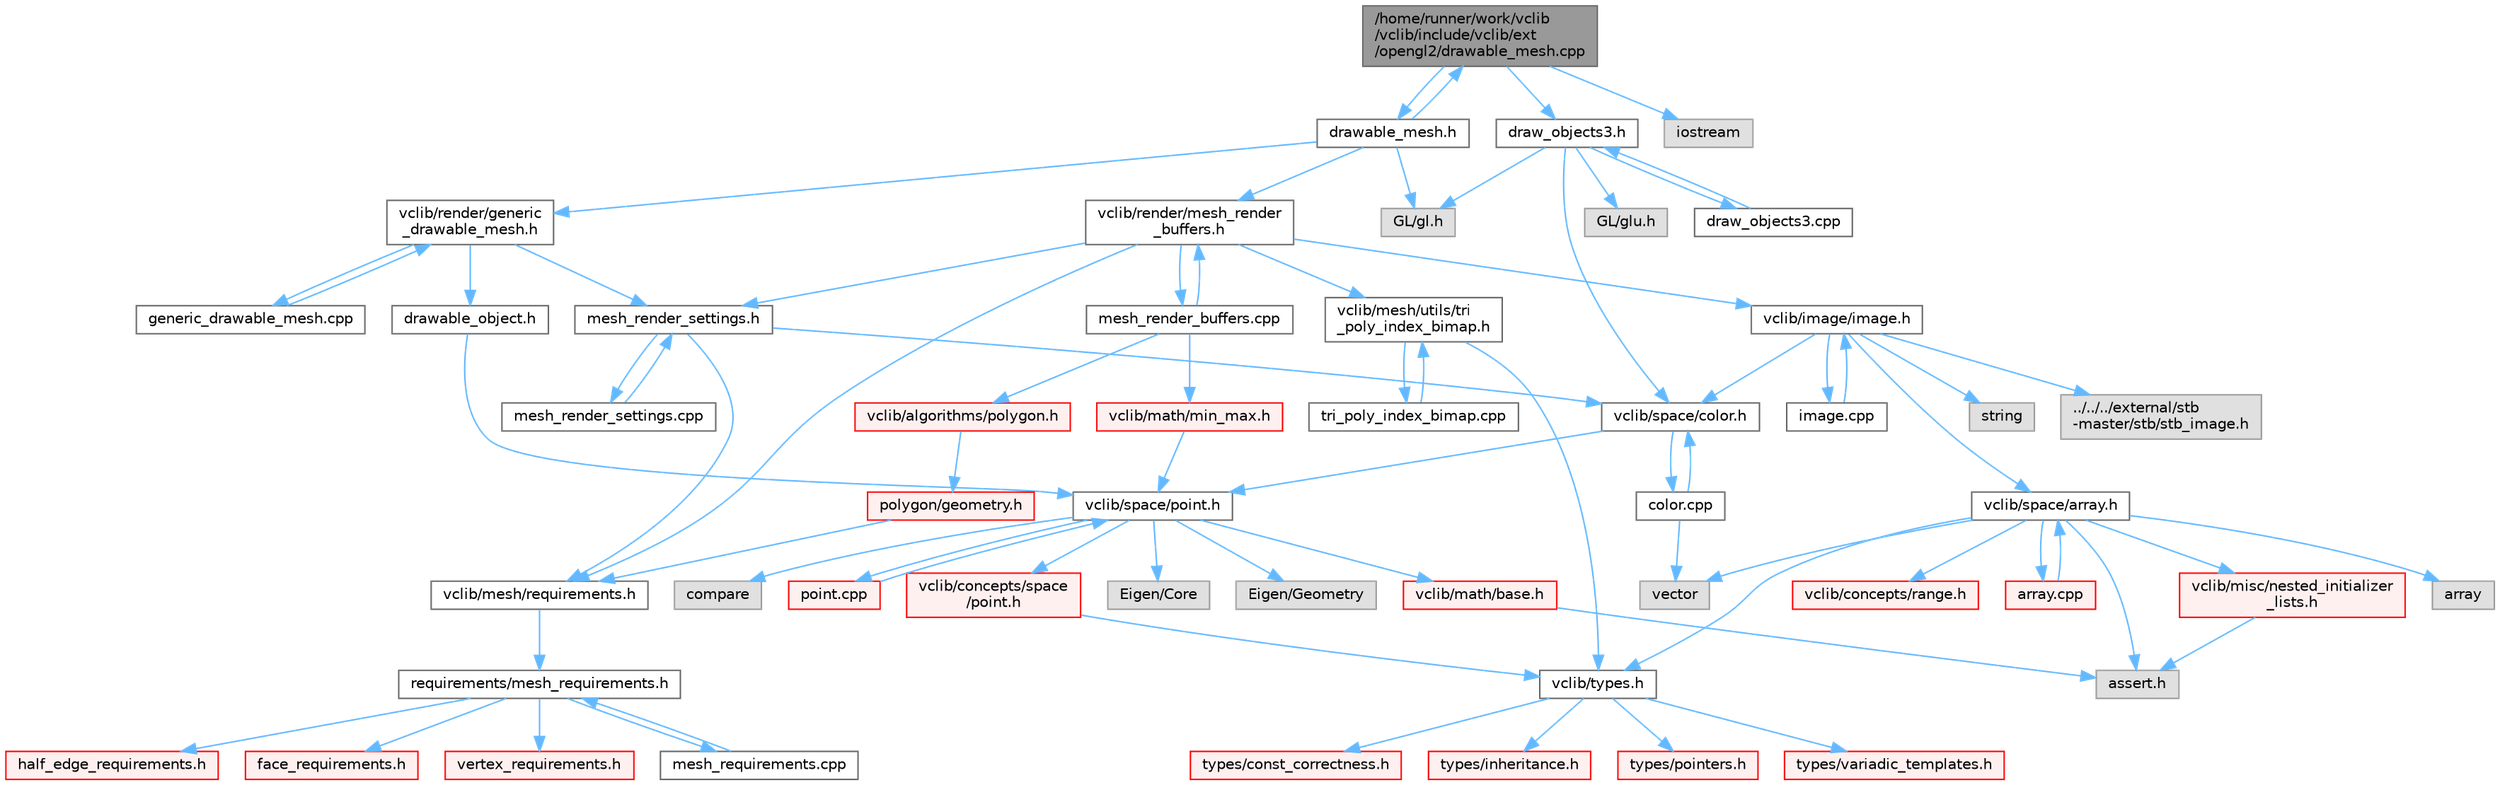 digraph "/home/runner/work/vclib/vclib/include/vclib/ext/opengl2/drawable_mesh.cpp"
{
 // LATEX_PDF_SIZE
  bgcolor="transparent";
  edge [fontname=Helvetica,fontsize=10,labelfontname=Helvetica,labelfontsize=10];
  node [fontname=Helvetica,fontsize=10,shape=box,height=0.2,width=0.4];
  Node1 [label="/home/runner/work/vclib\l/vclib/include/vclib/ext\l/opengl2/drawable_mesh.cpp",height=0.2,width=0.4,color="gray40", fillcolor="grey60", style="filled", fontcolor="black",tooltip=" "];
  Node1 -> Node2 [color="steelblue1",style="solid"];
  Node2 [label="drawable_mesh.h",height=0.2,width=0.4,color="grey40", fillcolor="white", style="filled",URL="$drawable__mesh_8h.html",tooltip=" "];
  Node2 -> Node3 [color="steelblue1",style="solid"];
  Node3 [label="GL/gl.h",height=0.2,width=0.4,color="grey60", fillcolor="#E0E0E0", style="filled",tooltip=" "];
  Node2 -> Node4 [color="steelblue1",style="solid"];
  Node4 [label="vclib/render/generic\l_drawable_mesh.h",height=0.2,width=0.4,color="grey40", fillcolor="white", style="filled",URL="$generic__drawable__mesh_8h.html",tooltip=" "];
  Node4 -> Node5 [color="steelblue1",style="solid"];
  Node5 [label="drawable_object.h",height=0.2,width=0.4,color="grey40", fillcolor="white", style="filled",URL="$drawable__object_8h.html",tooltip=" "];
  Node5 -> Node6 [color="steelblue1",style="solid"];
  Node6 [label="vclib/space/point.h",height=0.2,width=0.4,color="grey40", fillcolor="white", style="filled",URL="$space_2point_8h.html",tooltip=" "];
  Node6 -> Node7 [color="steelblue1",style="solid"];
  Node7 [label="compare",height=0.2,width=0.4,color="grey60", fillcolor="#E0E0E0", style="filled",tooltip=" "];
  Node6 -> Node8 [color="steelblue1",style="solid"];
  Node8 [label="Eigen/Core",height=0.2,width=0.4,color="grey60", fillcolor="#E0E0E0", style="filled",tooltip=" "];
  Node6 -> Node9 [color="steelblue1",style="solid"];
  Node9 [label="Eigen/Geometry",height=0.2,width=0.4,color="grey60", fillcolor="#E0E0E0", style="filled",tooltip=" "];
  Node6 -> Node10 [color="steelblue1",style="solid"];
  Node10 [label="vclib/concepts/space\l/point.h",height=0.2,width=0.4,color="red", fillcolor="#FFF0F0", style="filled",URL="$concepts_2space_2point_8h.html",tooltip=" "];
  Node10 -> Node14 [color="steelblue1",style="solid"];
  Node14 [label="vclib/types.h",height=0.2,width=0.4,color="grey40", fillcolor="white", style="filled",URL="$types_8h.html",tooltip=" "];
  Node14 -> Node15 [color="steelblue1",style="solid"];
  Node15 [label="types/const_correctness.h",height=0.2,width=0.4,color="red", fillcolor="#FFF0F0", style="filled",URL="$types_2const__correctness_8h.html",tooltip=" "];
  Node14 -> Node16 [color="steelblue1",style="solid"];
  Node16 [label="types/inheritance.h",height=0.2,width=0.4,color="red", fillcolor="#FFF0F0", style="filled",URL="$inheritance_8h.html",tooltip=" "];
  Node14 -> Node17 [color="steelblue1",style="solid"];
  Node17 [label="types/pointers.h",height=0.2,width=0.4,color="red", fillcolor="#FFF0F0", style="filled",URL="$types_2pointers_8h.html",tooltip=" "];
  Node14 -> Node18 [color="steelblue1",style="solid"];
  Node18 [label="types/variadic_templates.h",height=0.2,width=0.4,color="red", fillcolor="#FFF0F0", style="filled",URL="$variadic__templates_8h.html",tooltip=" "];
  Node6 -> Node24 [color="steelblue1",style="solid"];
  Node24 [label="vclib/math/base.h",height=0.2,width=0.4,color="red", fillcolor="#FFF0F0", style="filled",URL="$math_2base_8h.html",tooltip=" "];
  Node24 -> Node20 [color="steelblue1",style="solid"];
  Node20 [label="assert.h",height=0.2,width=0.4,color="grey60", fillcolor="#E0E0E0", style="filled",tooltip=" "];
  Node6 -> Node27 [color="steelblue1",style="solid"];
  Node27 [label="point.cpp",height=0.2,width=0.4,color="red", fillcolor="#FFF0F0", style="filled",URL="$point_8cpp.html",tooltip=" "];
  Node27 -> Node6 [color="steelblue1",style="solid"];
  Node4 -> Node30 [color="steelblue1",style="solid"];
  Node30 [label="mesh_render_settings.h",height=0.2,width=0.4,color="grey40", fillcolor="white", style="filled",URL="$mesh__render__settings_8h.html",tooltip=" "];
  Node30 -> Node31 [color="steelblue1",style="solid"];
  Node31 [label="vclib/mesh/requirements.h",height=0.2,width=0.4,color="grey40", fillcolor="white", style="filled",URL="$requirements_8h.html",tooltip=" "];
  Node31 -> Node32 [color="steelblue1",style="solid"];
  Node32 [label="requirements/mesh_requirements.h",height=0.2,width=0.4,color="grey40", fillcolor="white", style="filled",URL="$mesh__requirements_8h.html",tooltip=" "];
  Node32 -> Node33 [color="steelblue1",style="solid"];
  Node33 [label="half_edge_requirements.h",height=0.2,width=0.4,color="red", fillcolor="#FFF0F0", style="filled",URL="$half__edge__requirements_8h.html",tooltip=" "];
  Node32 -> Node153 [color="steelblue1",style="solid"];
  Node153 [label="face_requirements.h",height=0.2,width=0.4,color="red", fillcolor="#FFF0F0", style="filled",URL="$face__requirements_8h.html",tooltip=" "];
  Node32 -> Node72 [color="steelblue1",style="solid"];
  Node72 [label="vertex_requirements.h",height=0.2,width=0.4,color="red", fillcolor="#FFF0F0", style="filled",URL="$vertex__requirements_8h.html",tooltip=" "];
  Node32 -> Node178 [color="steelblue1",style="solid"];
  Node178 [label="mesh_requirements.cpp",height=0.2,width=0.4,color="grey40", fillcolor="white", style="filled",URL="$mesh__requirements_8cpp.html",tooltip=" "];
  Node178 -> Node32 [color="steelblue1",style="solid"];
  Node30 -> Node44 [color="steelblue1",style="solid"];
  Node44 [label="vclib/space/color.h",height=0.2,width=0.4,color="grey40", fillcolor="white", style="filled",URL="$space_2color_8h.html",tooltip=" "];
  Node44 -> Node6 [color="steelblue1",style="solid"];
  Node44 -> Node45 [color="steelblue1",style="solid"];
  Node45 [label="color.cpp",height=0.2,width=0.4,color="grey40", fillcolor="white", style="filled",URL="$space_2color_8cpp.html",tooltip=" "];
  Node45 -> Node44 [color="steelblue1",style="solid"];
  Node45 -> Node37 [color="steelblue1",style="solid"];
  Node37 [label="vector",height=0.2,width=0.4,color="grey60", fillcolor="#E0E0E0", style="filled",tooltip=" "];
  Node30 -> Node179 [color="steelblue1",style="solid"];
  Node179 [label="mesh_render_settings.cpp",height=0.2,width=0.4,color="grey40", fillcolor="white", style="filled",URL="$mesh__render__settings_8cpp.html",tooltip=" "];
  Node179 -> Node30 [color="steelblue1",style="solid"];
  Node4 -> Node180 [color="steelblue1",style="solid"];
  Node180 [label="generic_drawable_mesh.cpp",height=0.2,width=0.4,color="grey40", fillcolor="white", style="filled",URL="$generic__drawable__mesh_8cpp.html",tooltip=" "];
  Node180 -> Node4 [color="steelblue1",style="solid"];
  Node2 -> Node181 [color="steelblue1",style="solid"];
  Node181 [label="vclib/render/mesh_render\l_buffers.h",height=0.2,width=0.4,color="grey40", fillcolor="white", style="filled",URL="$mesh__render__buffers_8h.html",tooltip=" "];
  Node181 -> Node182 [color="steelblue1",style="solid"];
  Node182 [label="vclib/image/image.h",height=0.2,width=0.4,color="grey40", fillcolor="white", style="filled",URL="$image_2image_8h.html",tooltip=" "];
  Node182 -> Node48 [color="steelblue1",style="solid"];
  Node48 [label="string",height=0.2,width=0.4,color="grey60", fillcolor="#E0E0E0", style="filled",tooltip=" "];
  Node182 -> Node183 [color="steelblue1",style="solid"];
  Node183 [label="../../../external/stb\l-master/stb/stb_image.h",height=0.2,width=0.4,color="grey60", fillcolor="#E0E0E0", style="filled",tooltip=" "];
  Node182 -> Node184 [color="steelblue1",style="solid"];
  Node184 [label="vclib/space/array.h",height=0.2,width=0.4,color="grey40", fillcolor="white", style="filled",URL="$array_8h.html",tooltip=" "];
  Node184 -> Node20 [color="steelblue1",style="solid"];
  Node184 -> Node93 [color="steelblue1",style="solid"];
  Node93 [label="array",height=0.2,width=0.4,color="grey60", fillcolor="#E0E0E0", style="filled",tooltip=" "];
  Node184 -> Node37 [color="steelblue1",style="solid"];
  Node184 -> Node185 [color="steelblue1",style="solid"];
  Node185 [label="vclib/concepts/range.h",height=0.2,width=0.4,color="red", fillcolor="#FFF0F0", style="filled",URL="$range_8h.html",tooltip=" "];
  Node184 -> Node191 [color="steelblue1",style="solid"];
  Node191 [label="vclib/misc/nested_initializer\l_lists.h",height=0.2,width=0.4,color="red", fillcolor="#FFF0F0", style="filled",URL="$nested__initializer__lists_8h.html",tooltip=" "];
  Node191 -> Node20 [color="steelblue1",style="solid"];
  Node184 -> Node14 [color="steelblue1",style="solid"];
  Node184 -> Node195 [color="steelblue1",style="solid"];
  Node195 [label="array.cpp",height=0.2,width=0.4,color="red", fillcolor="#FFF0F0", style="filled",URL="$array_8cpp.html",tooltip=" "];
  Node195 -> Node184 [color="steelblue1",style="solid"];
  Node182 -> Node44 [color="steelblue1",style="solid"];
  Node182 -> Node197 [color="steelblue1",style="solid"];
  Node197 [label="image.cpp",height=0.2,width=0.4,color="grey40", fillcolor="white", style="filled",URL="$image_8cpp.html",tooltip=" "];
  Node197 -> Node182 [color="steelblue1",style="solid"];
  Node181 -> Node31 [color="steelblue1",style="solid"];
  Node181 -> Node198 [color="steelblue1",style="solid"];
  Node198 [label="vclib/mesh/utils/tri\l_poly_index_bimap.h",height=0.2,width=0.4,color="grey40", fillcolor="white", style="filled",URL="$tri__poly__index__bimap_8h.html",tooltip=" "];
  Node198 -> Node14 [color="steelblue1",style="solid"];
  Node198 -> Node199 [color="steelblue1",style="solid"];
  Node199 [label="tri_poly_index_bimap.cpp",height=0.2,width=0.4,color="grey40", fillcolor="white", style="filled",URL="$tri__poly__index__bimap_8cpp.html",tooltip=" "];
  Node199 -> Node198 [color="steelblue1",style="solid"];
  Node181 -> Node30 [color="steelblue1",style="solid"];
  Node181 -> Node200 [color="steelblue1",style="solid"];
  Node200 [label="mesh_render_buffers.cpp",height=0.2,width=0.4,color="grey40", fillcolor="white", style="filled",URL="$mesh__render__buffers_8cpp.html",tooltip=" "];
  Node200 -> Node181 [color="steelblue1",style="solid"];
  Node200 -> Node201 [color="steelblue1",style="solid"];
  Node201 [label="vclib/algorithms/polygon.h",height=0.2,width=0.4,color="red", fillcolor="#FFF0F0", style="filled",URL="$algorithms_2polygon_8h.html",tooltip=" "];
  Node201 -> Node202 [color="steelblue1",style="solid"];
  Node202 [label="polygon/geometry.h",height=0.2,width=0.4,color="red", fillcolor="#FFF0F0", style="filled",URL="$geometry_8h.html",tooltip=" "];
  Node202 -> Node31 [color="steelblue1",style="solid"];
  Node200 -> Node242 [color="steelblue1",style="solid"];
  Node242 [label="vclib/math/min_max.h",height=0.2,width=0.4,color="red", fillcolor="#FFF0F0", style="filled",URL="$min__max_8h.html",tooltip=" "];
  Node242 -> Node6 [color="steelblue1",style="solid"];
  Node2 -> Node1 [color="steelblue1",style="solid"];
  Node1 -> Node244 [color="steelblue1",style="solid"];
  Node244 [label="draw_objects3.h",height=0.2,width=0.4,color="grey40", fillcolor="white", style="filled",URL="$draw__objects3_8h.html",tooltip=" "];
  Node244 -> Node3 [color="steelblue1",style="solid"];
  Node244 -> Node245 [color="steelblue1",style="solid"];
  Node245 [label="GL/glu.h",height=0.2,width=0.4,color="grey60", fillcolor="#E0E0E0", style="filled",tooltip=" "];
  Node244 -> Node44 [color="steelblue1",style="solid"];
  Node244 -> Node246 [color="steelblue1",style="solid"];
  Node246 [label="draw_objects3.cpp",height=0.2,width=0.4,color="grey40", fillcolor="white", style="filled",URL="$draw__objects3_8cpp.html",tooltip=" "];
  Node246 -> Node244 [color="steelblue1",style="solid"];
  Node1 -> Node247 [color="steelblue1",style="solid"];
  Node247 [label="iostream",height=0.2,width=0.4,color="grey60", fillcolor="#E0E0E0", style="filled",tooltip=" "];
}
